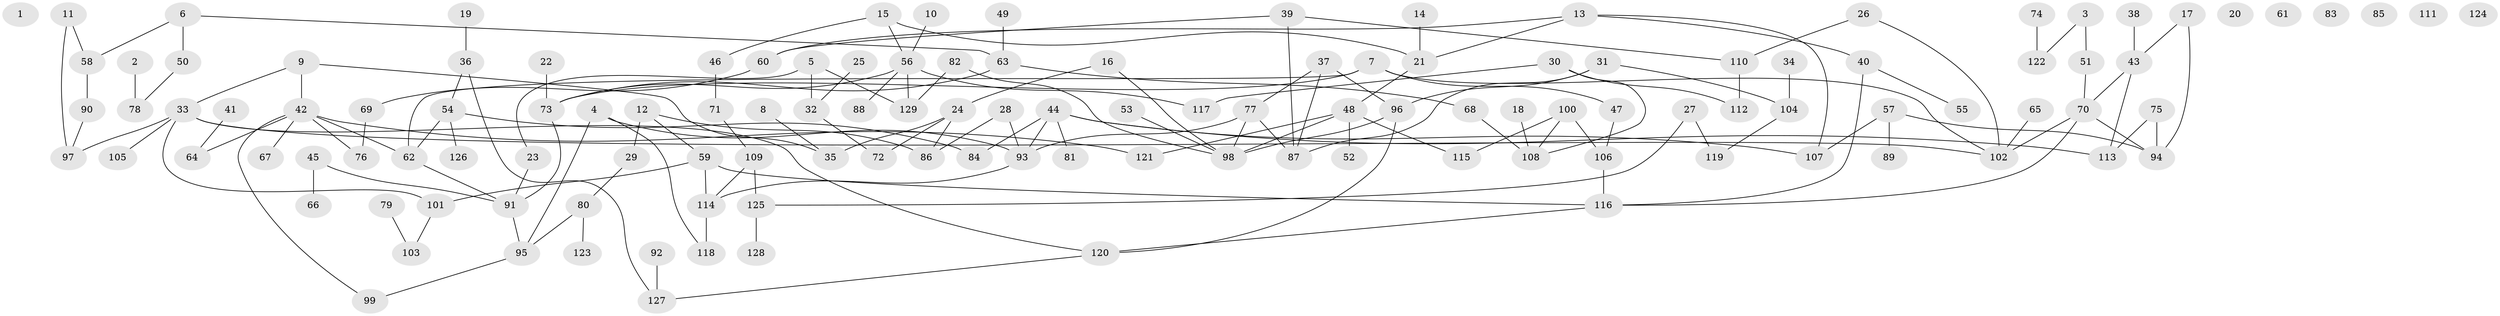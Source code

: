 // Generated by graph-tools (version 1.1) at 2025/12/03/09/25 04:12:56]
// undirected, 129 vertices, 161 edges
graph export_dot {
graph [start="1"]
  node [color=gray90,style=filled];
  1;
  2;
  3;
  4;
  5;
  6;
  7;
  8;
  9;
  10;
  11;
  12;
  13;
  14;
  15;
  16;
  17;
  18;
  19;
  20;
  21;
  22;
  23;
  24;
  25;
  26;
  27;
  28;
  29;
  30;
  31;
  32;
  33;
  34;
  35;
  36;
  37;
  38;
  39;
  40;
  41;
  42;
  43;
  44;
  45;
  46;
  47;
  48;
  49;
  50;
  51;
  52;
  53;
  54;
  55;
  56;
  57;
  58;
  59;
  60;
  61;
  62;
  63;
  64;
  65;
  66;
  67;
  68;
  69;
  70;
  71;
  72;
  73;
  74;
  75;
  76;
  77;
  78;
  79;
  80;
  81;
  82;
  83;
  84;
  85;
  86;
  87;
  88;
  89;
  90;
  91;
  92;
  93;
  94;
  95;
  96;
  97;
  98;
  99;
  100;
  101;
  102;
  103;
  104;
  105;
  106;
  107;
  108;
  109;
  110;
  111;
  112;
  113;
  114;
  115;
  116;
  117;
  118;
  119;
  120;
  121;
  122;
  123;
  124;
  125;
  126;
  127;
  128;
  129;
  2 -- 78;
  3 -- 51;
  3 -- 122;
  4 -- 93;
  4 -- 95;
  4 -- 118;
  5 -- 23;
  5 -- 32;
  5 -- 129;
  6 -- 50;
  6 -- 58;
  6 -- 63;
  7 -- 47;
  7 -- 62;
  7 -- 73;
  7 -- 102;
  8 -- 35;
  9 -- 33;
  9 -- 35;
  9 -- 42;
  10 -- 56;
  11 -- 58;
  11 -- 97;
  12 -- 29;
  12 -- 59;
  12 -- 86;
  13 -- 21;
  13 -- 40;
  13 -- 60;
  13 -- 107;
  14 -- 21;
  15 -- 21;
  15 -- 46;
  15 -- 56;
  16 -- 24;
  16 -- 98;
  17 -- 43;
  17 -- 94;
  18 -- 108;
  19 -- 36;
  21 -- 48;
  22 -- 73;
  23 -- 91;
  24 -- 35;
  24 -- 72;
  24 -- 86;
  25 -- 32;
  26 -- 102;
  26 -- 110;
  27 -- 119;
  27 -- 125;
  28 -- 86;
  28 -- 93;
  29 -- 80;
  30 -- 108;
  30 -- 112;
  30 -- 117;
  31 -- 87;
  31 -- 96;
  31 -- 104;
  32 -- 72;
  33 -- 97;
  33 -- 101;
  33 -- 102;
  33 -- 105;
  33 -- 120;
  34 -- 104;
  36 -- 54;
  36 -- 127;
  37 -- 77;
  37 -- 87;
  37 -- 96;
  38 -- 43;
  39 -- 60;
  39 -- 87;
  39 -- 110;
  40 -- 55;
  40 -- 116;
  41 -- 64;
  42 -- 62;
  42 -- 64;
  42 -- 67;
  42 -- 76;
  42 -- 99;
  42 -- 121;
  43 -- 70;
  43 -- 113;
  44 -- 81;
  44 -- 84;
  44 -- 93;
  44 -- 107;
  44 -- 113;
  45 -- 66;
  45 -- 91;
  46 -- 71;
  47 -- 106;
  48 -- 52;
  48 -- 98;
  48 -- 115;
  48 -- 121;
  49 -- 63;
  50 -- 78;
  51 -- 70;
  53 -- 98;
  54 -- 62;
  54 -- 84;
  54 -- 126;
  56 -- 73;
  56 -- 88;
  56 -- 117;
  56 -- 129;
  57 -- 89;
  57 -- 94;
  57 -- 107;
  58 -- 90;
  59 -- 101;
  59 -- 114;
  59 -- 116;
  60 -- 69;
  62 -- 91;
  63 -- 68;
  63 -- 73;
  65 -- 102;
  68 -- 108;
  69 -- 76;
  70 -- 94;
  70 -- 102;
  70 -- 116;
  71 -- 109;
  73 -- 91;
  74 -- 122;
  75 -- 94;
  75 -- 113;
  77 -- 87;
  77 -- 93;
  77 -- 98;
  79 -- 103;
  80 -- 95;
  80 -- 123;
  82 -- 98;
  82 -- 129;
  90 -- 97;
  91 -- 95;
  92 -- 127;
  93 -- 114;
  95 -- 99;
  96 -- 98;
  96 -- 120;
  100 -- 106;
  100 -- 108;
  100 -- 115;
  101 -- 103;
  104 -- 119;
  106 -- 116;
  109 -- 114;
  109 -- 125;
  110 -- 112;
  114 -- 118;
  116 -- 120;
  120 -- 127;
  125 -- 128;
}
